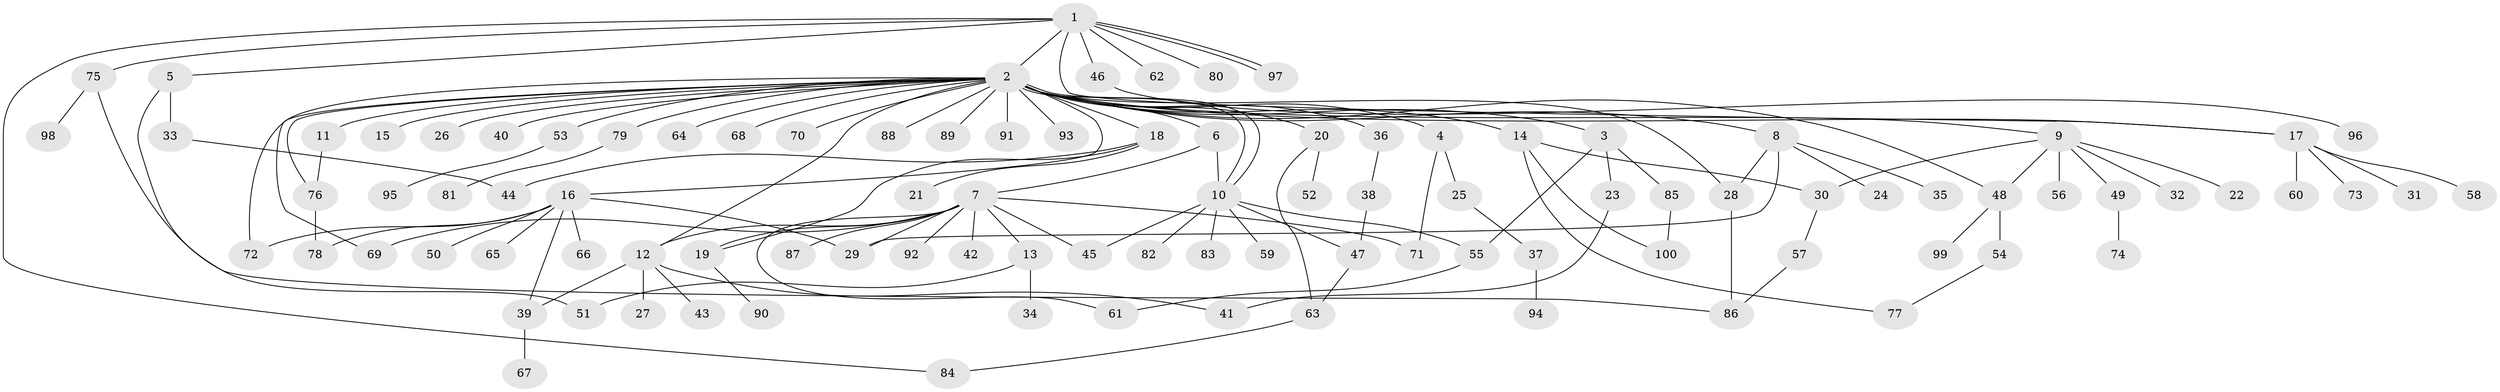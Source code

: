 // Generated by graph-tools (version 1.1) at 2025/11/02/21/25 10:11:09]
// undirected, 100 vertices, 129 edges
graph export_dot {
graph [start="1"]
  node [color=gray90,style=filled];
  1;
  2;
  3;
  4;
  5;
  6;
  7;
  8;
  9;
  10;
  11;
  12;
  13;
  14;
  15;
  16;
  17;
  18;
  19;
  20;
  21;
  22;
  23;
  24;
  25;
  26;
  27;
  28;
  29;
  30;
  31;
  32;
  33;
  34;
  35;
  36;
  37;
  38;
  39;
  40;
  41;
  42;
  43;
  44;
  45;
  46;
  47;
  48;
  49;
  50;
  51;
  52;
  53;
  54;
  55;
  56;
  57;
  58;
  59;
  60;
  61;
  62;
  63;
  64;
  65;
  66;
  67;
  68;
  69;
  70;
  71;
  72;
  73;
  74;
  75;
  76;
  77;
  78;
  79;
  80;
  81;
  82;
  83;
  84;
  85;
  86;
  87;
  88;
  89;
  90;
  91;
  92;
  93;
  94;
  95;
  96;
  97;
  98;
  99;
  100;
  1 -- 2;
  1 -- 5;
  1 -- 17;
  1 -- 46;
  1 -- 62;
  1 -- 75;
  1 -- 80;
  1 -- 84;
  1 -- 97;
  1 -- 97;
  2 -- 3;
  2 -- 4;
  2 -- 6;
  2 -- 8;
  2 -- 9;
  2 -- 10;
  2 -- 10;
  2 -- 11;
  2 -- 12;
  2 -- 14;
  2 -- 15;
  2 -- 16;
  2 -- 17;
  2 -- 18;
  2 -- 20;
  2 -- 26;
  2 -- 28;
  2 -- 36;
  2 -- 40;
  2 -- 48;
  2 -- 53;
  2 -- 64;
  2 -- 68;
  2 -- 69;
  2 -- 70;
  2 -- 72;
  2 -- 76;
  2 -- 79;
  2 -- 88;
  2 -- 89;
  2 -- 91;
  2 -- 93;
  3 -- 23;
  3 -- 55;
  3 -- 85;
  4 -- 25;
  4 -- 71;
  5 -- 33;
  5 -- 51;
  6 -- 7;
  6 -- 10;
  7 -- 12;
  7 -- 13;
  7 -- 19;
  7 -- 29;
  7 -- 42;
  7 -- 45;
  7 -- 61;
  7 -- 69;
  7 -- 71;
  7 -- 87;
  7 -- 92;
  8 -- 24;
  8 -- 28;
  8 -- 29;
  8 -- 35;
  9 -- 22;
  9 -- 30;
  9 -- 32;
  9 -- 48;
  9 -- 49;
  9 -- 56;
  10 -- 45;
  10 -- 47;
  10 -- 55;
  10 -- 59;
  10 -- 82;
  10 -- 83;
  11 -- 76;
  12 -- 27;
  12 -- 39;
  12 -- 41;
  12 -- 43;
  13 -- 34;
  13 -- 51;
  14 -- 30;
  14 -- 77;
  14 -- 100;
  16 -- 29;
  16 -- 39;
  16 -- 50;
  16 -- 65;
  16 -- 66;
  16 -- 72;
  16 -- 78;
  17 -- 31;
  17 -- 58;
  17 -- 60;
  17 -- 73;
  18 -- 19;
  18 -- 21;
  18 -- 44;
  19 -- 90;
  20 -- 52;
  20 -- 63;
  23 -- 41;
  25 -- 37;
  28 -- 86;
  30 -- 57;
  33 -- 44;
  36 -- 38;
  37 -- 94;
  38 -- 47;
  39 -- 67;
  46 -- 96;
  47 -- 63;
  48 -- 54;
  48 -- 99;
  49 -- 74;
  53 -- 95;
  54 -- 77;
  55 -- 61;
  57 -- 86;
  63 -- 84;
  75 -- 86;
  75 -- 98;
  76 -- 78;
  79 -- 81;
  85 -- 100;
}
